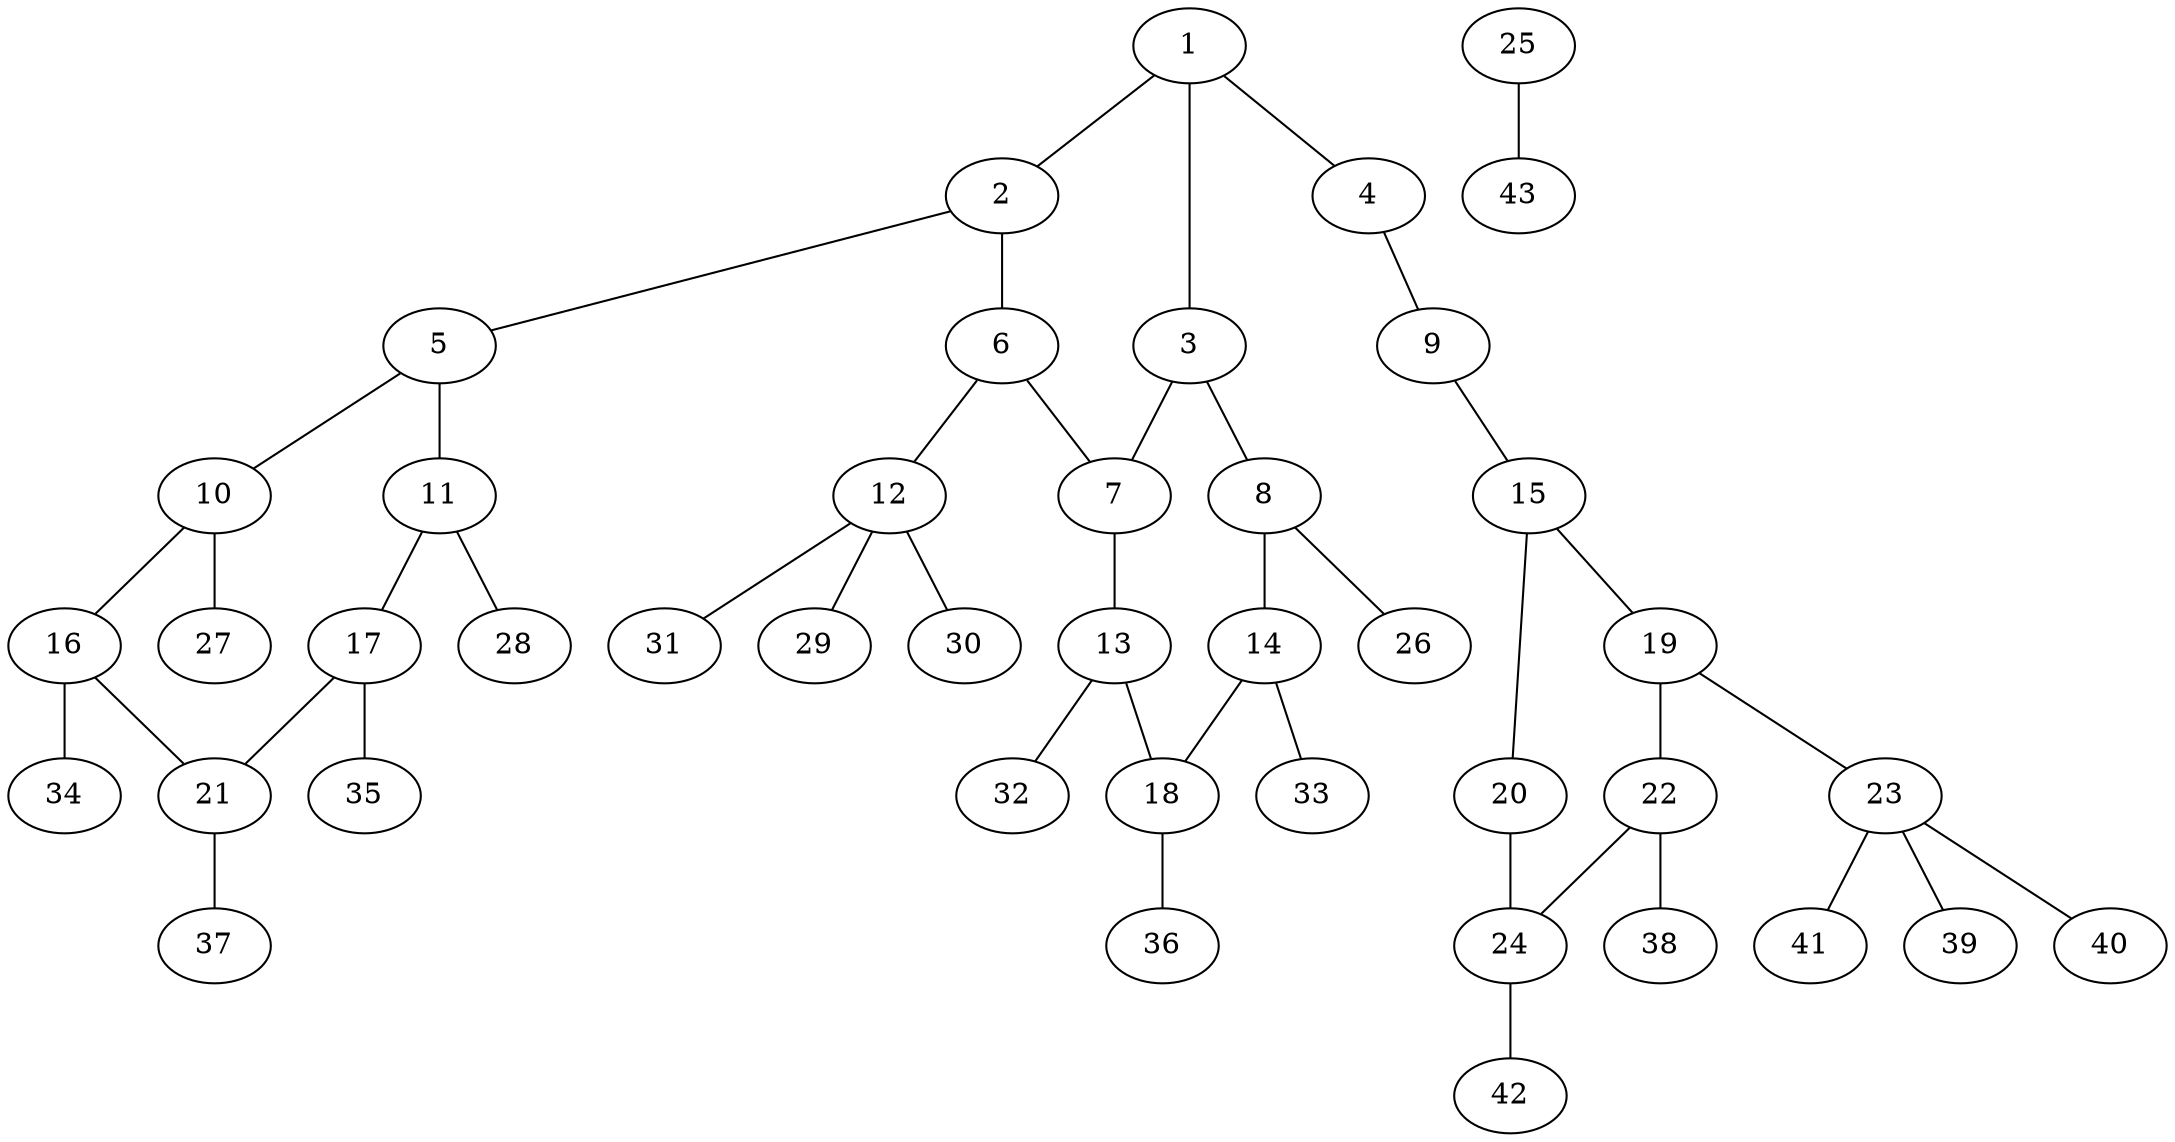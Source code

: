 graph molecule_1553 {
	1	 [chem=C];
	2	 [chem=C];
	1 -- 2	 [valence=2];
	3	 [chem=C];
	1 -- 3	 [valence=1];
	4	 [chem=N];
	1 -- 4	 [valence=1];
	5	 [chem=C];
	2 -- 5	 [valence=1];
	6	 [chem=N];
	2 -- 6	 [valence=1];
	7	 [chem=C];
	3 -- 7	 [valence=2];
	8	 [chem=C];
	3 -- 8	 [valence=1];
	9	 [chem=N];
	4 -- 9	 [valence=2];
	10	 [chem=C];
	5 -- 10	 [valence=2];
	11	 [chem=C];
	5 -- 11	 [valence=1];
	6 -- 7	 [valence=1];
	12	 [chem=C];
	6 -- 12	 [valence=1];
	13	 [chem=C];
	7 -- 13	 [valence=1];
	14	 [chem=C];
	8 -- 14	 [valence=2];
	26	 [chem=H];
	8 -- 26	 [valence=1];
	15	 [chem=C];
	9 -- 15	 [valence=1];
	16	 [chem=C];
	10 -- 16	 [valence=1];
	27	 [chem=H];
	10 -- 27	 [valence=1];
	17	 [chem=C];
	11 -- 17	 [valence=2];
	28	 [chem=H];
	11 -- 28	 [valence=1];
	29	 [chem=H];
	12 -- 29	 [valence=1];
	30	 [chem=H];
	12 -- 30	 [valence=1];
	31	 [chem=H];
	12 -- 31	 [valence=1];
	18	 [chem=C];
	13 -- 18	 [valence=2];
	32	 [chem=H];
	13 -- 32	 [valence=1];
	14 -- 18	 [valence=1];
	33	 [chem=H];
	14 -- 33	 [valence=1];
	19	 [chem=N];
	15 -- 19	 [valence=2];
	20	 [chem=S];
	15 -- 20	 [valence=1];
	21	 [chem=C];
	16 -- 21	 [valence=2];
	34	 [chem=H];
	16 -- 34	 [valence=1];
	17 -- 21	 [valence=1];
	35	 [chem=H];
	17 -- 35	 [valence=1];
	36	 [chem=H];
	18 -- 36	 [valence=1];
	22	 [chem=C];
	19 -- 22	 [valence=1];
	23	 [chem=C];
	19 -- 23	 [valence=1];
	24	 [chem=C];
	20 -- 24	 [valence=1];
	37	 [chem=H];
	21 -- 37	 [valence=1];
	22 -- 24	 [valence=2];
	38	 [chem=H];
	22 -- 38	 [valence=1];
	39	 [chem=H];
	23 -- 39	 [valence=1];
	40	 [chem=H];
	23 -- 40	 [valence=1];
	41	 [chem=H];
	23 -- 41	 [valence=1];
	42	 [chem=H];
	24 -- 42	 [valence=1];
	25	 [chem=Cl];
	43	 [chem=H];
	25 -- 43	 [valence=1];
}
